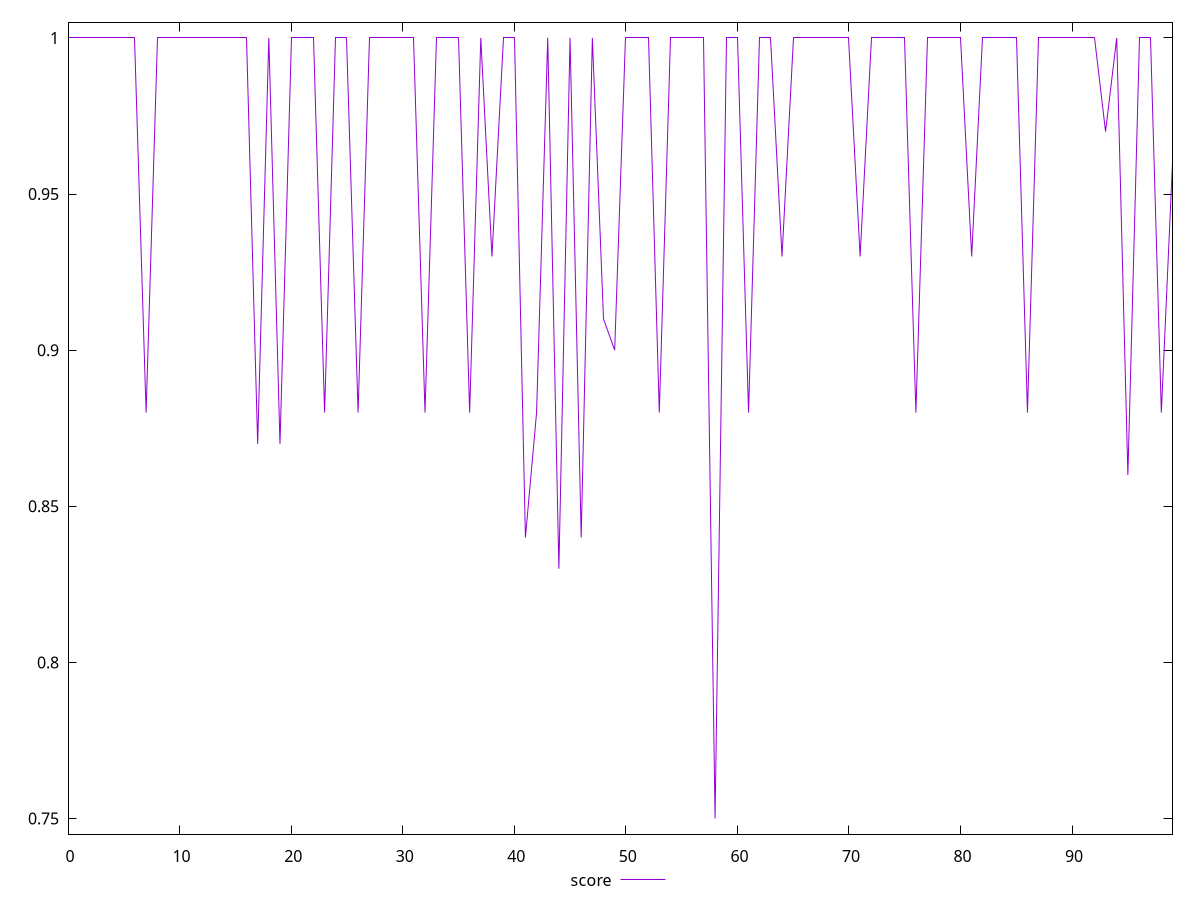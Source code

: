 reset

$score <<EOF
0 1
1 1
2 1
3 1
4 1
5 1
6 1
7 0.88
8 1
9 1
10 1
11 1
12 1
13 1
14 1
15 1
16 1
17 0.87
18 1
19 0.87
20 1
21 1
22 1
23 0.88
24 1
25 1
26 0.88
27 1
28 1
29 1
30 1
31 1
32 0.88
33 1
34 1
35 1
36 0.88
37 1
38 0.93
39 1
40 1
41 0.84
42 0.88
43 1
44 0.83
45 1
46 0.84
47 1
48 0.91
49 0.9
50 1
51 1
52 1
53 0.88
54 1
55 1
56 1
57 1
58 0.75
59 1
60 1
61 0.88
62 1
63 1
64 0.93
65 1
66 1
67 1
68 1
69 1
70 1
71 0.93
72 1
73 1
74 1
75 1
76 0.88
77 1
78 1
79 1
80 1
81 0.93
82 1
83 1
84 1
85 1
86 0.88
87 1
88 1
89 1
90 1
91 1
92 1
93 0.97
94 1
95 0.86
96 1
97 1
98 0.88
99 0.96
EOF

set key outside below
set xrange [0:99]
set yrange [0.745:1.005]
set trange [0.745:1.005]
set terminal svg size 640, 500 enhanced background rgb 'white'
set output "report_00013_2021-02-09T12-04-24.940Z/unminified-javascript/samples/pages+cached/score/values.svg"

plot $score title "score" with line

reset
